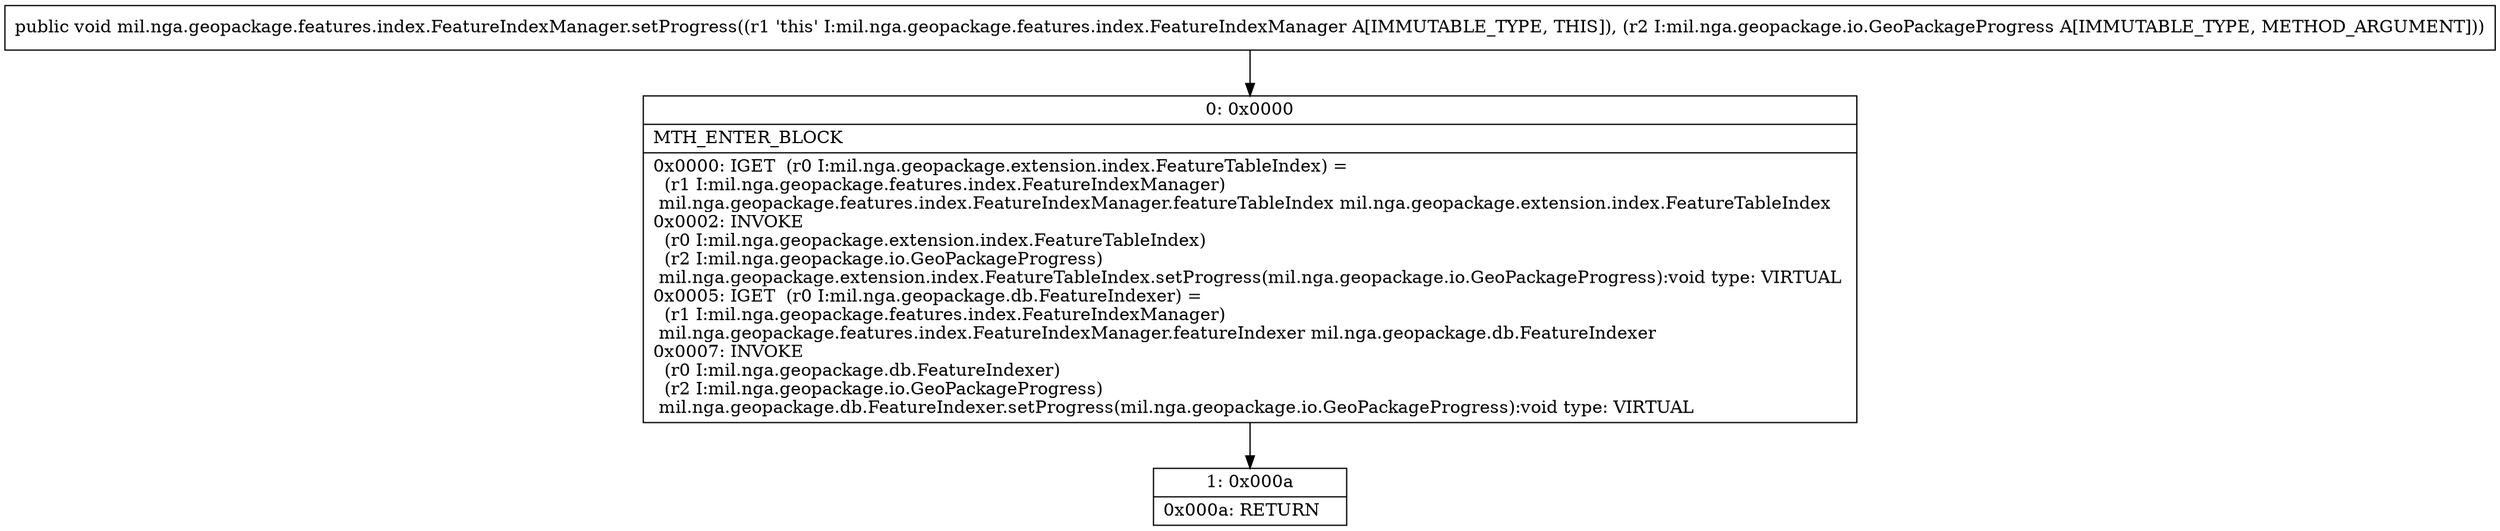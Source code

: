 digraph "CFG formil.nga.geopackage.features.index.FeatureIndexManager.setProgress(Lmil\/nga\/geopackage\/io\/GeoPackageProgress;)V" {
Node_0 [shape=record,label="{0\:\ 0x0000|MTH_ENTER_BLOCK\l|0x0000: IGET  (r0 I:mil.nga.geopackage.extension.index.FeatureTableIndex) = \l  (r1 I:mil.nga.geopackage.features.index.FeatureIndexManager)\l mil.nga.geopackage.features.index.FeatureIndexManager.featureTableIndex mil.nga.geopackage.extension.index.FeatureTableIndex \l0x0002: INVOKE  \l  (r0 I:mil.nga.geopackage.extension.index.FeatureTableIndex)\l  (r2 I:mil.nga.geopackage.io.GeoPackageProgress)\l mil.nga.geopackage.extension.index.FeatureTableIndex.setProgress(mil.nga.geopackage.io.GeoPackageProgress):void type: VIRTUAL \l0x0005: IGET  (r0 I:mil.nga.geopackage.db.FeatureIndexer) = \l  (r1 I:mil.nga.geopackage.features.index.FeatureIndexManager)\l mil.nga.geopackage.features.index.FeatureIndexManager.featureIndexer mil.nga.geopackage.db.FeatureIndexer \l0x0007: INVOKE  \l  (r0 I:mil.nga.geopackage.db.FeatureIndexer)\l  (r2 I:mil.nga.geopackage.io.GeoPackageProgress)\l mil.nga.geopackage.db.FeatureIndexer.setProgress(mil.nga.geopackage.io.GeoPackageProgress):void type: VIRTUAL \l}"];
Node_1 [shape=record,label="{1\:\ 0x000a|0x000a: RETURN   \l}"];
MethodNode[shape=record,label="{public void mil.nga.geopackage.features.index.FeatureIndexManager.setProgress((r1 'this' I:mil.nga.geopackage.features.index.FeatureIndexManager A[IMMUTABLE_TYPE, THIS]), (r2 I:mil.nga.geopackage.io.GeoPackageProgress A[IMMUTABLE_TYPE, METHOD_ARGUMENT])) }"];
MethodNode -> Node_0;
Node_0 -> Node_1;
}

